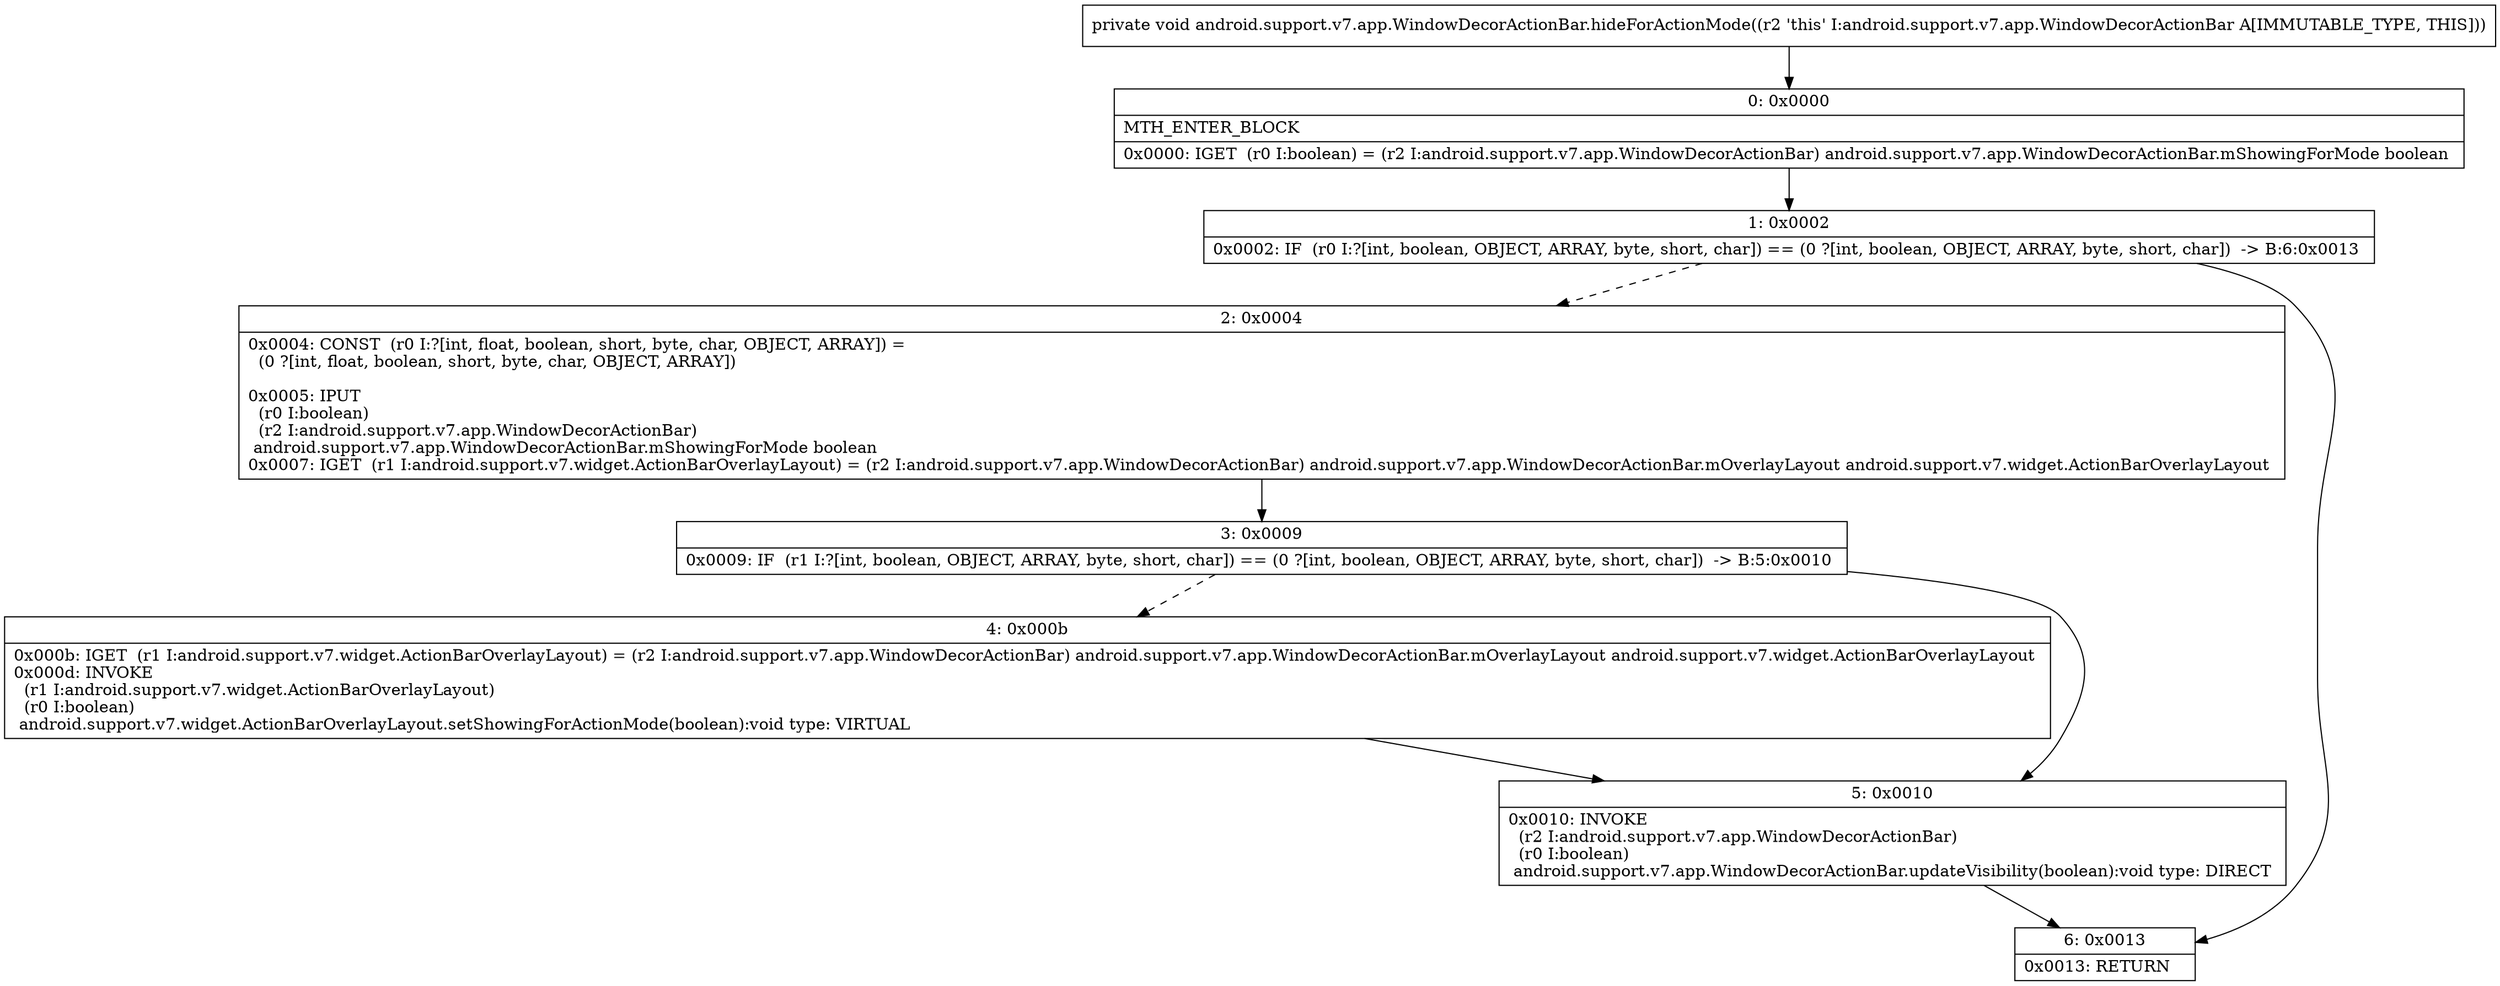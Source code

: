digraph "CFG forandroid.support.v7.app.WindowDecorActionBar.hideForActionMode()V" {
Node_0 [shape=record,label="{0\:\ 0x0000|MTH_ENTER_BLOCK\l|0x0000: IGET  (r0 I:boolean) = (r2 I:android.support.v7.app.WindowDecorActionBar) android.support.v7.app.WindowDecorActionBar.mShowingForMode boolean \l}"];
Node_1 [shape=record,label="{1\:\ 0x0002|0x0002: IF  (r0 I:?[int, boolean, OBJECT, ARRAY, byte, short, char]) == (0 ?[int, boolean, OBJECT, ARRAY, byte, short, char])  \-\> B:6:0x0013 \l}"];
Node_2 [shape=record,label="{2\:\ 0x0004|0x0004: CONST  (r0 I:?[int, float, boolean, short, byte, char, OBJECT, ARRAY]) = \l  (0 ?[int, float, boolean, short, byte, char, OBJECT, ARRAY])\l \l0x0005: IPUT  \l  (r0 I:boolean)\l  (r2 I:android.support.v7.app.WindowDecorActionBar)\l android.support.v7.app.WindowDecorActionBar.mShowingForMode boolean \l0x0007: IGET  (r1 I:android.support.v7.widget.ActionBarOverlayLayout) = (r2 I:android.support.v7.app.WindowDecorActionBar) android.support.v7.app.WindowDecorActionBar.mOverlayLayout android.support.v7.widget.ActionBarOverlayLayout \l}"];
Node_3 [shape=record,label="{3\:\ 0x0009|0x0009: IF  (r1 I:?[int, boolean, OBJECT, ARRAY, byte, short, char]) == (0 ?[int, boolean, OBJECT, ARRAY, byte, short, char])  \-\> B:5:0x0010 \l}"];
Node_4 [shape=record,label="{4\:\ 0x000b|0x000b: IGET  (r1 I:android.support.v7.widget.ActionBarOverlayLayout) = (r2 I:android.support.v7.app.WindowDecorActionBar) android.support.v7.app.WindowDecorActionBar.mOverlayLayout android.support.v7.widget.ActionBarOverlayLayout \l0x000d: INVOKE  \l  (r1 I:android.support.v7.widget.ActionBarOverlayLayout)\l  (r0 I:boolean)\l android.support.v7.widget.ActionBarOverlayLayout.setShowingForActionMode(boolean):void type: VIRTUAL \l}"];
Node_5 [shape=record,label="{5\:\ 0x0010|0x0010: INVOKE  \l  (r2 I:android.support.v7.app.WindowDecorActionBar)\l  (r0 I:boolean)\l android.support.v7.app.WindowDecorActionBar.updateVisibility(boolean):void type: DIRECT \l}"];
Node_6 [shape=record,label="{6\:\ 0x0013|0x0013: RETURN   \l}"];
MethodNode[shape=record,label="{private void android.support.v7.app.WindowDecorActionBar.hideForActionMode((r2 'this' I:android.support.v7.app.WindowDecorActionBar A[IMMUTABLE_TYPE, THIS])) }"];
MethodNode -> Node_0;
Node_0 -> Node_1;
Node_1 -> Node_2[style=dashed];
Node_1 -> Node_6;
Node_2 -> Node_3;
Node_3 -> Node_4[style=dashed];
Node_3 -> Node_5;
Node_4 -> Node_5;
Node_5 -> Node_6;
}


